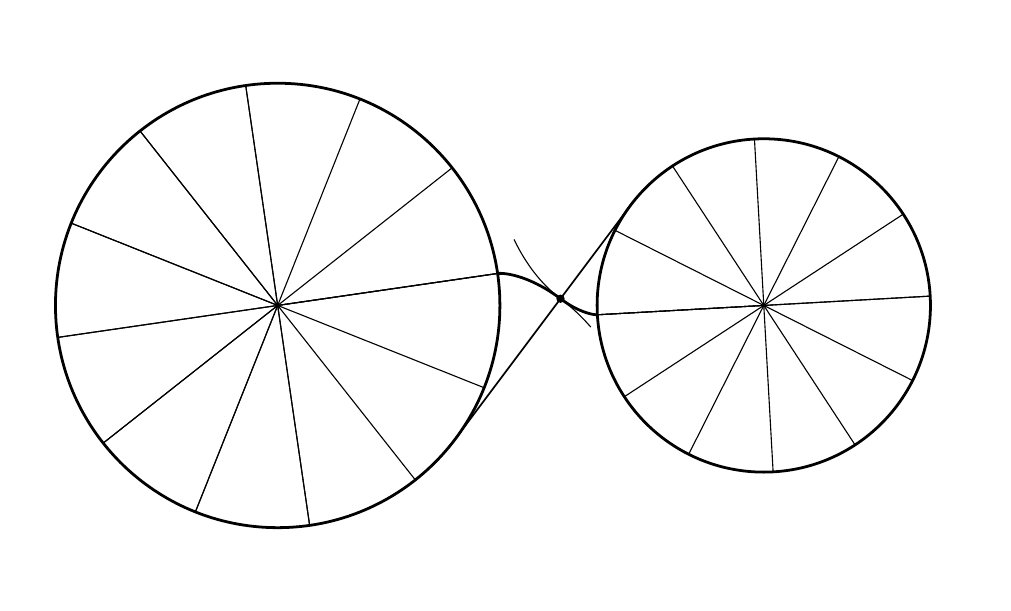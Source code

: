\begin{tikzpicture}
\useasboundingbox (0bp,0bp) rectangle (343.71bp,200.00bp);
\draw[line width=1.00bp] (90.00bp,100.00bp) ellipse [x radius=80.00bp,y radius =80.00bp];
\draw[line width=1.00bp] (265.00bp,100.00bp) ellipse [x radius=60.00bp,y radius =60.00bp];
\draw[line width=0.60bp] (153.68bp, 51.58bp) -- (217.24bp, 136.32bp) ;
\fill (191.82bp,102.42bp) ellipse [x radius=1.50bp,y radius =1.50bp];
\draw[line width=1.00bp] (169.17bp, 111.51bp) .. controls (169.15bp, 111.50bp) and (169.16bp, 111.51bp) .. (169.20bp, 111.51bp).. controls (169.20bp, 111.51bp) and (169.23bp, 111.51bp) .. (169.28bp, 111.52bp).. controls (169.31bp, 111.52bp) and (169.35bp, 111.52bp) .. (169.42bp, 111.53bp).. controls (169.46bp, 111.53bp) and (169.53bp, 111.54bp) .. (169.61bp, 111.54bp).. controls (169.67bp, 111.54bp) and (169.76bp, 111.54bp) .. (169.86bp, 111.55bp).. controls (169.94bp, 111.55bp) and (170.04bp, 111.55bp) .. (170.16bp, 111.55bp).. controls (170.26bp, 111.54bp) and (170.38bp, 111.54bp) .. (170.52bp, 111.54bp).. controls (170.64bp, 111.53bp) and (170.78bp, 111.52bp) .. (170.93bp, 111.51bp).. controls (171.07bp, 111.50bp) and (171.22bp, 111.49bp) .. (171.40bp, 111.48bp).. controls (171.55bp, 111.46bp) and (171.73bp, 111.44bp) .. (171.92bp, 111.42bp).. controls (172.09bp, 111.40bp) and (172.29bp, 111.38bp) .. (172.49bp, 111.35bp).. controls (172.69bp, 111.32bp) and (172.89bp, 111.28bp) .. (173.12bp, 111.25bp).. controls (173.33bp, 111.21bp) and (173.56bp, 111.17bp) .. (173.80bp, 111.12bp).. controls (174.02bp, 111.07bp) and (174.27bp, 111.02bp) .. (174.53bp, 110.96bp).. controls (174.77bp, 110.91bp) and (175.03bp, 110.85bp) .. (175.31bp, 110.78bp).. controls (175.56bp, 110.71bp) and (175.84bp, 110.64bp) .. (176.13bp, 110.55bp).. controls (176.41bp, 110.48bp) and (176.70bp, 110.39bp) .. (177.00bp, 110.29bp).. controls (177.29bp, 110.20bp) and (177.60bp, 110.10bp) .. (177.92bp, 110.00bp).. controls (178.23bp, 109.89bp) and (178.55bp, 109.78bp) .. (178.88bp, 109.65bp).. controls (179.20bp, 109.54bp) and (179.54bp, 109.41bp) .. (179.89bp, 109.27bp).. controls (180.22bp, 109.13bp) and (180.57bp, 108.99bp) .. (180.93bp, 108.83bp).. controls (181.28bp, 108.68bp) and (181.64bp, 108.52bp) .. (182.01bp, 108.35bp).. controls (182.37bp, 108.18bp) and (182.75bp, 108.00bp) .. (183.13bp, 107.81bp).. controls (183.50bp, 107.63bp) and (183.89bp, 107.43bp) .. (184.29bp, 107.22bp).. controls (184.67bp, 107.02bp) and (185.07bp, 106.80bp) .. (185.47bp, 106.57bp).. controls (185.87bp, 106.35bp) and (186.27bp, 106.12bp) .. (186.69bp, 105.87bp).. controls (187.09bp, 105.63bp) and (187.51bp, 105.37bp) .. (187.94bp, 105.10bp).. controls (188.35bp, 104.84bp) and (188.77bp, 104.57bp) .. (189.21bp, 104.27bp).. controls (189.63bp, 103.99bp) and (190.06bp, 103.69bp) .. (190.50bp, 103.38bp).. controls (190.93bp, 103.08bp) and (191.37bp, 102.76bp) .. (191.82bp, 102.42bp);
\draw[line width=0.40bp] (191.82bp, 102.42bp) .. controls (191.93bp, 102.33bp) and (192.05bp, 102.24bp) .. (192.17bp, 102.15bp).. controls (192.29bp, 102.06bp) and (192.40bp, 101.97bp) .. (192.52bp, 101.88bp).. controls (192.64bp, 101.79bp) and (192.76bp, 101.70bp) .. (192.88bp, 101.61bp).. controls (193.00bp, 101.51bp) and (193.12bp, 101.42bp) .. (193.24bp, 101.32bp).. controls (193.35bp, 101.23bp) and (193.47bp, 101.13bp) .. (193.59bp, 101.04bp).. controls (193.71bp, 100.94bp) and (193.83bp, 100.85bp) .. (193.95bp, 100.75bp).. controls (194.07bp, 100.65bp) and (194.19bp, 100.55bp) .. (194.31bp, 100.45bp).. controls (194.43bp, 100.35bp) and (194.55bp, 100.25bp) .. (194.67bp, 100.15bp).. controls (194.79bp, 100.05bp) and (194.91bp, 99.95bp) .. (195.03bp, 99.84bp).. controls (195.15bp, 99.74bp) and (195.28bp, 99.64bp) .. (195.40bp, 99.53bp).. controls (195.52bp, 99.43bp) and (195.64bp, 99.32bp) .. (195.76bp, 99.22bp).. controls (195.88bp, 99.11bp) and (196.00bp, 99.00bp) .. (196.12bp, 98.89bp).. controls (196.24bp, 98.79bp) and (196.37bp, 98.68bp) .. (196.49bp, 98.57bp).. controls (196.61bp, 98.46bp) and (196.73bp, 98.35bp) .. (196.85bp, 98.23bp).. controls (196.97bp, 98.12bp) and (197.10bp, 98.01bp) .. (197.22bp, 97.90bp).. controls (197.34bp, 97.78bp) and (197.46bp, 97.67bp) .. (197.59bp, 97.56bp).. controls (197.71bp, 97.44bp) and (197.83bp, 97.32bp) .. (197.95bp, 97.21bp).. controls (198.07bp, 97.09bp) and (198.20bp, 96.97bp) .. (198.32bp, 96.85bp).. controls (198.44bp, 96.74bp) and (198.56bp, 96.62bp) .. (198.69bp, 96.50bp).. controls (198.81bp, 96.38bp) and (198.93bp, 96.26bp) .. (199.05bp, 96.13bp).. controls (199.18bp, 96.01bp) and (199.30bp, 95.89bp) .. (199.42bp, 95.76bp).. controls (199.54bp, 95.64bp) and (199.67bp, 95.52bp) .. (199.79bp, 95.39bp).. controls (199.91bp, 95.26bp) and (200.03bp, 95.14bp) .. (200.16bp, 95.01bp).. controls (200.28bp, 94.88bp) and (200.40bp, 94.76bp) .. (200.53bp, 94.63bp).. controls (200.65bp, 94.50bp) and (200.77bp, 94.37bp) .. (200.89bp, 94.24bp).. controls (201.02bp, 94.10bp) and (201.14bp, 93.97bp) .. (201.26bp, 93.84bp).. controls (201.38bp, 93.71bp) and (201.51bp, 93.57bp) .. (201.63bp, 93.44bp).. controls (201.75bp, 93.30bp) and (201.87bp, 93.17bp) .. (202.00bp, 93.03bp).. controls (202.12bp, 92.90bp) and (202.24bp, 92.76bp) .. (202.36bp, 92.62bp).. controls (202.49bp, 92.48bp) and (202.61bp, 92.34bp) .. (202.73bp, 92.20bp);
\draw[line width=0.40bp] (90.00bp, 100.00bp) -- (169.17bp, 111.51bp) ;
\draw[line width=0.40bp] (90.00bp, 100.00bp) -- (169.17bp, 111.51bp) ;
\draw[line width=0.40bp] (90.00bp, 100.00bp) -- (169.17bp, 111.51bp) ;
\draw[line width=0.40bp] (90.00bp, 100.00bp) -- (152.81bp, 149.55bp) ;
\draw[line width=0.40bp] (90.00bp, 100.00bp) -- (164.31bp, 70.38bp) ;
\draw[line width=0.40bp] (90.00bp, 100.00bp) -- (119.62bp, 174.31bp) ;
\draw[line width=0.40bp] (90.00bp, 100.00bp) -- (139.55bp, 37.19bp) ;
\draw[line width=0.40bp] (90.00bp, 100.00bp) -- (78.49bp, 179.17bp) ;
\draw[line width=0.40bp] (90.00bp, 100.00bp) -- (101.51bp, 20.83bp) ;
\draw[line width=0.40bp] (90.00bp, 100.00bp) -- (40.45bp, 162.81bp) ;
\draw[line width=0.40bp] (90.00bp, 100.00bp) -- (60.38bp, 25.69bp) ;
\draw[line width=0.40bp] (90.00bp, 100.00bp) -- (15.69bp, 129.62bp) ;
\draw[line width=0.40bp] (90.00bp, 100.00bp) -- (27.19bp, 50.45bp) ;
\draw[line width=0.40bp] (90.00bp, 100.00bp) -- (10.83bp, 88.49bp) ;
\draw[line width=0.40bp] (90.00bp, 100.00bp) -- (10.83bp, 88.49bp) ;
\draw[line width=0.40bp] (90.00bp, 100.00bp) -- (27.19bp, 50.45bp) ;
\draw[line width=0.40bp] (90.00bp, 100.00bp) -- (15.69bp, 129.62bp) ;
\draw[line width=0.40bp] (90.00bp, 100.00bp) -- (60.38bp, 25.69bp) ;
\draw[line width=0.40bp] (90.00bp, 100.00bp) -- (40.45bp, 162.81bp) ;
\draw[line width=0.40bp] (90.00bp, 100.00bp) -- (101.51bp, 20.83bp) ;
\draw[line width=0.40bp] (90.00bp, 100.00bp) -- (78.49bp, 179.17bp) ;
\draw[line width=1.00bp] (205.09bp, 96.64bp) .. controls (205.10bp, 96.64bp) and (205.10bp, 96.64bp) .. (205.08bp, 96.64bp).. controls (205.07bp, 96.64bp) and (205.06bp, 96.64bp) .. (205.03bp, 96.64bp).. controls (205.01bp, 96.64bp) and (204.99bp, 96.64bp) .. (204.95bp, 96.64bp).. controls (204.92bp, 96.64bp) and (204.88bp, 96.64bp) .. (204.83bp, 96.64bp).. controls (204.80bp, 96.64bp) and (204.75bp, 96.64bp) .. (204.69bp, 96.65bp).. controls (204.64bp, 96.65bp) and (204.58bp, 96.65bp) .. (204.51bp, 96.66bp).. controls (204.45bp, 96.66bp) and (204.38bp, 96.67bp) .. (204.30bp, 96.68bp).. controls (204.23bp, 96.69bp) and (204.15bp, 96.70bp) .. (204.05bp, 96.71bp).. controls (203.97bp, 96.72bp) and (203.88bp, 96.73bp) .. (203.78bp, 96.75bp).. controls (203.69bp, 96.76bp) and (203.59bp, 96.78bp) .. (203.47bp, 96.80bp).. controls (203.37bp, 96.82bp) and (203.26bp, 96.84bp) .. (203.14bp, 96.86bp).. controls (203.03bp, 96.89bp) and (202.90bp, 96.91bp) .. (202.77bp, 96.94bp).. controls (202.65bp, 96.97bp) and (202.52bp, 97.00bp) .. (202.37bp, 97.04bp).. controls (202.24bp, 97.07bp) and (202.10bp, 97.11bp) .. (201.95bp, 97.15bp).. controls (201.81bp, 97.19bp) and (201.66bp, 97.23bp) .. (201.49bp, 97.28bp).. controls (201.34bp, 97.33bp) and (201.18bp, 97.38bp) .. (201.01bp, 97.44bp).. controls (200.85bp, 97.49bp) and (200.68bp, 97.55bp) .. (200.50bp, 97.61bp).. controls (200.33bp, 97.67bp) and (200.15bp, 97.73bp) .. (199.97bp, 97.81bp).. controls (199.79bp, 97.87bp) and (199.60bp, 97.95bp) .. (199.40bp, 98.03bp).. controls (199.22bp, 98.10bp) and (199.02bp, 98.19bp) .. (198.82bp, 98.27bp).. controls (198.62bp, 98.36bp) and (198.42bp, 98.45bp) .. (198.21bp, 98.55bp).. controls (198.01bp, 98.64bp) and (197.79bp, 98.74bp) .. (197.58bp, 98.85bp).. controls (197.37bp, 98.95bp) and (197.15bp, 99.06bp) .. (196.92bp, 99.18bp).. controls (196.70bp, 99.29bp) and (196.48bp, 99.42bp) .. (196.24bp, 99.54bp).. controls (196.02bp, 99.67bp) and (195.79bp, 99.80bp) .. (195.55bp, 99.94bp).. controls (195.32bp, 100.07bp) and (195.08bp, 100.21bp) .. (194.83bp, 100.36bp).. controls (194.60bp, 100.51bp) and (194.35bp, 100.66bp) .. (194.10bp, 100.83bp).. controls (193.86bp, 100.98bp) and (193.61bp, 101.15bp) .. (193.36bp, 101.32bp).. controls (193.11bp, 101.49bp) and (192.85bp, 101.67bp) .. (192.59bp, 101.85bp).. controls (192.34bp, 102.03bp) and (192.08bp, 102.22bp) .. (191.82bp, 102.42bp);
\draw[line width=0.40bp] (191.82bp, 102.42bp) .. controls (191.64bp, 102.56bp) and (191.46bp, 102.69bp) .. (191.27bp, 102.84bp).. controls (191.09bp, 102.98bp) and (190.91bp, 103.12bp) .. (190.72bp, 103.27bp).. controls (190.54bp, 103.42bp) and (190.35bp, 103.57bp) .. (190.16bp, 103.72bp).. controls (189.98bp, 103.88bp) and (189.79bp, 104.03bp) .. (189.60bp, 104.20bp).. controls (189.42bp, 104.36bp) and (189.23bp, 104.52bp) .. (189.04bp, 104.69bp).. controls (188.85bp, 104.85bp) and (188.66bp, 105.02bp) .. (188.47bp, 105.20bp).. controls (188.28bp, 105.37bp) and (188.09bp, 105.55bp) .. (187.90bp, 105.73bp).. controls (187.71bp, 105.91bp) and (187.52bp, 106.09bp) .. (187.32bp, 106.28bp).. controls (187.13bp, 106.47bp) and (186.94bp, 106.66bp) .. (186.75bp, 106.85bp).. controls (186.56bp, 107.04bp) and (186.36bp, 107.24bp) .. (186.17bp, 107.44bp).. controls (185.98bp, 107.64bp) and (185.79bp, 107.85bp) .. (185.59bp, 108.06bp).. controls (185.40bp, 108.26bp) and (185.21bp, 108.47bp) .. (185.01bp, 108.69bp).. controls (184.82bp, 108.90bp) and (184.63bp, 109.12bp) .. (184.43bp, 109.34bp).. controls (184.24bp, 109.56bp) and (184.05bp, 109.79bp) .. (183.85bp, 110.02bp).. controls (183.66bp, 110.24bp) and (183.47bp, 110.48bp) .. (183.27bp, 110.71bp).. controls (183.08bp, 110.95bp) and (182.89bp, 111.19bp) .. (182.70bp, 111.43bp).. controls (182.51bp, 111.67bp) and (182.32bp, 111.92bp) .. (182.12bp, 112.17bp).. controls (181.93bp, 112.42bp) and (181.74bp, 112.67bp) .. (181.55bp, 112.93bp).. controls (181.36bp, 113.19bp) and (181.17bp, 113.45bp) .. (180.98bp, 113.72bp).. controls (180.79bp, 113.98bp) and (180.61bp, 114.25bp) .. (180.42bp, 114.52bp).. controls (180.23bp, 114.79bp) and (180.04bp, 115.07bp) .. (179.86bp, 115.35bp).. controls (179.67bp, 115.63bp) and (179.48bp, 115.91bp) .. (179.30bp, 116.20bp).. controls (179.12bp, 116.48bp) and (178.93bp, 116.77bp) .. (178.75bp, 117.07bp).. controls (178.57bp, 117.36bp) and (178.39bp, 117.66bp) .. (178.20bp, 117.96bp).. controls (178.02bp, 118.26bp) and (177.85bp, 118.57bp) .. (177.67bp, 118.88bp).. controls (177.49bp, 119.18bp) and (177.31bp, 119.50bp) .. (177.13bp, 119.81bp).. controls (176.96bp, 120.13bp) and (176.79bp, 120.45bp) .. (176.61bp, 120.77bp).. controls (176.44bp, 121.10bp) and (176.27bp, 121.42bp) .. (176.10bp, 121.76bp).. controls (175.93bp, 122.09bp) and (175.76bp, 122.42bp) .. (175.59bp, 122.76bp).. controls (175.42bp, 123.10bp) and (175.26bp, 123.44bp) .. (175.09bp, 123.79bp);
\draw[line width=0.40bp] (265.00bp, 100.00bp) -- (205.09bp, 96.64bp) ;
\draw[line width=0.40bp] (265.00bp, 100.00bp) -- (205.09bp, 96.64bp) ;
\draw[line width=0.40bp] (265.00bp, 100.00bp) -- (205.09bp, 96.64bp) ;
\draw[line width=0.40bp] (265.00bp, 100.00bp) -- (214.80bp, 67.14bp) ;
\draw[line width=0.40bp] (265.00bp, 100.00bp) -- (211.44bp, 127.04bp) ;
\draw[line width=0.40bp] (265.00bp, 100.00bp) -- (237.96bp, 46.44bp) ;
\draw[line width=0.40bp] (265.00bp, 100.00bp) -- (232.14bp, 150.20bp) ;
\draw[line width=0.40bp] (265.00bp, 100.00bp) -- (268.36bp, 40.09bp) ;
\draw[line width=0.40bp] (265.00bp, 100.00bp) -- (261.64bp, 159.91bp) ;
\draw[line width=0.40bp] (265.00bp, 100.00bp) -- (297.86bp, 49.80bp) ;
\draw[line width=0.40bp] (265.00bp, 100.00bp) -- (292.04bp, 153.56bp) ;
\draw[line width=0.40bp] (265.00bp, 100.00bp) -- (318.56bp, 72.96bp) ;
\draw[line width=0.40bp] (265.00bp, 100.00bp) -- (315.20bp, 132.86bp) ;
\draw[line width=0.40bp] (265.00bp, 100.00bp) -- (324.91bp, 103.36bp) ;
\draw[line width=0.40bp] (265.00bp, 100.00bp) -- (324.91bp, 103.36bp) ;
\end{tikzpicture}
